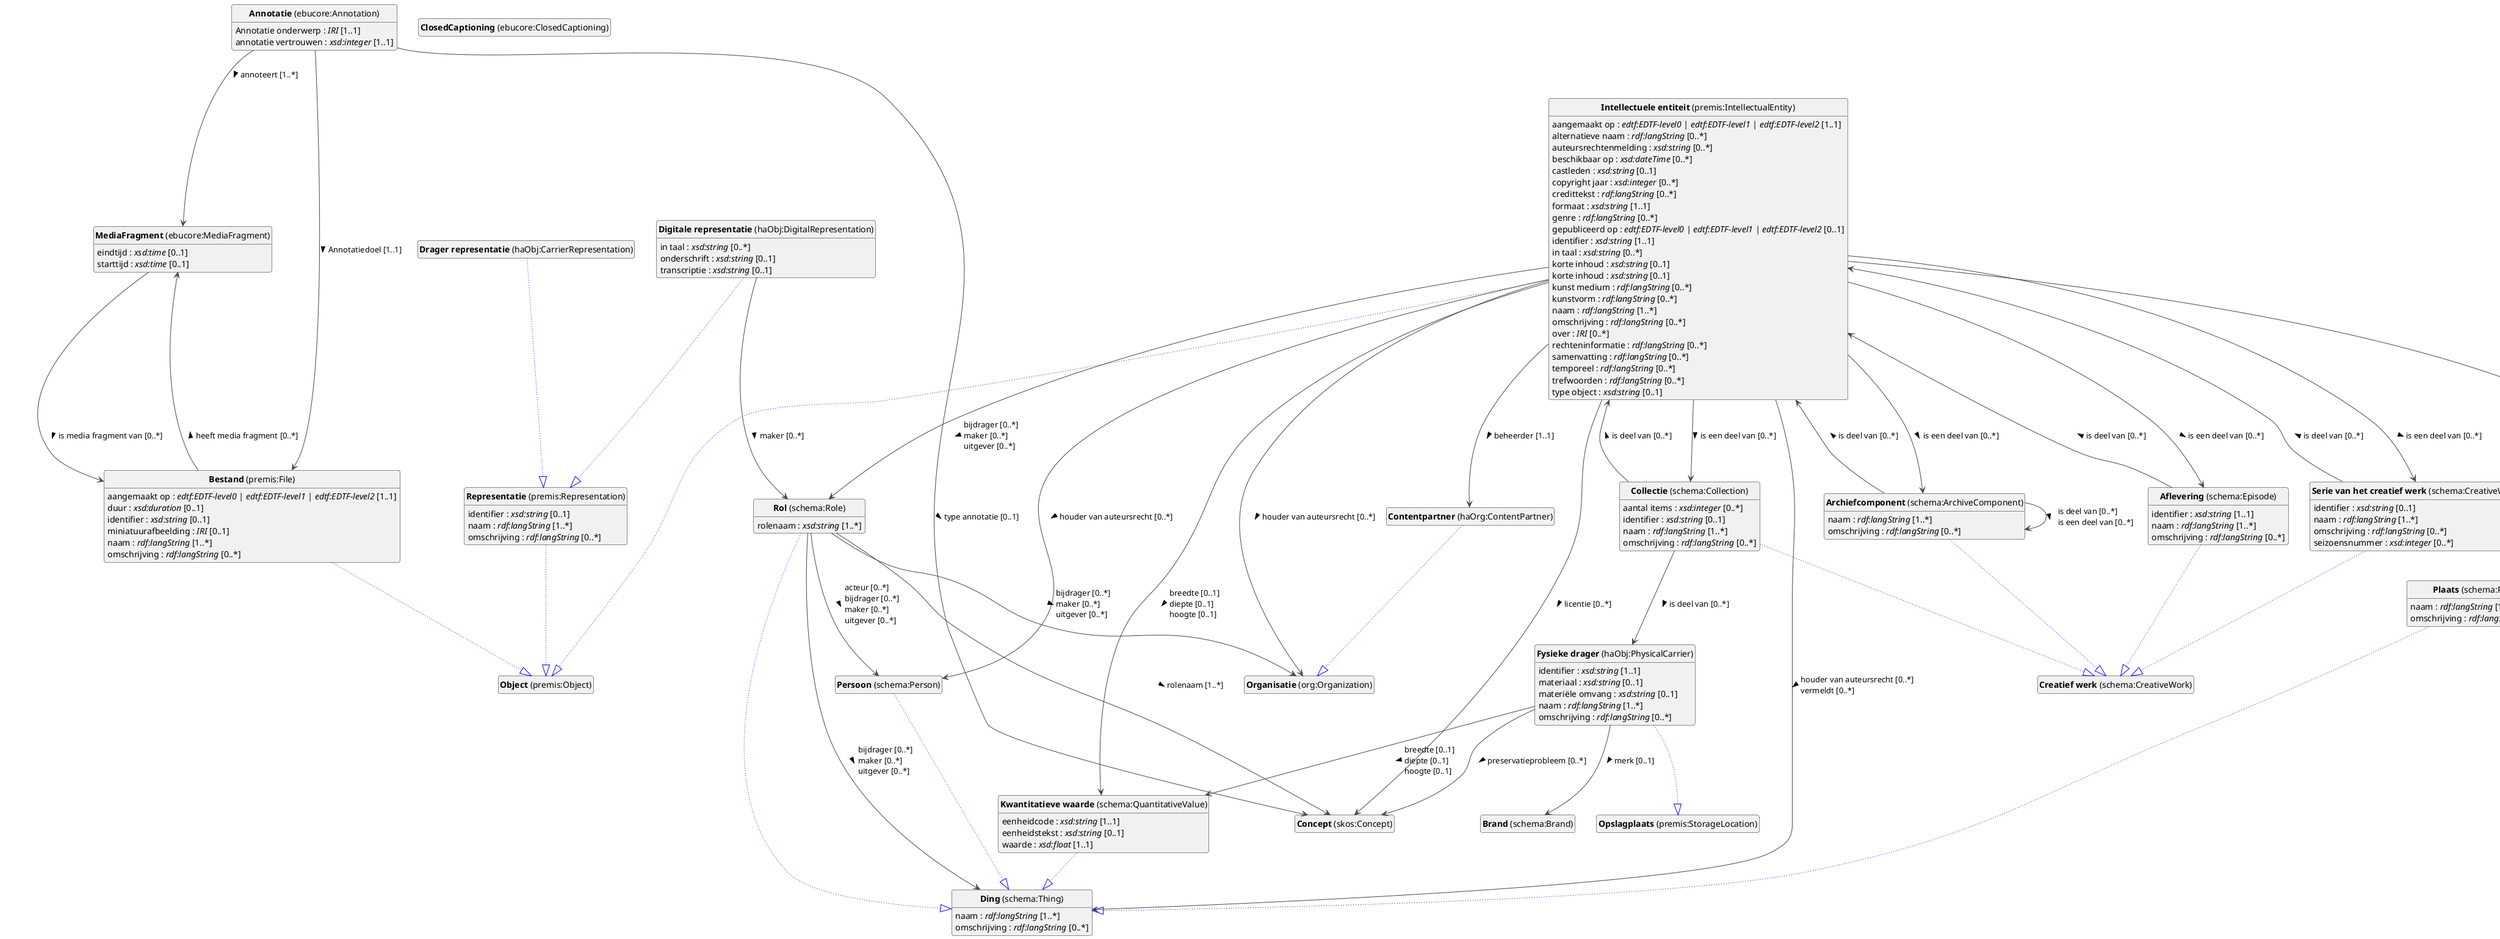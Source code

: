 @startuml
!theme vibrant
skinparam classFontSize 14
!define LIGHTORANGE
skinparam componentStyle uml2
skinparam wrapMessageWidth 1000
skinparam wrapWidth 1000
' skinparam ArrowColor #Maroon
' Remove shadows
skinparam shadowing false
'skinparam linetype polyline
skinparam ArrowMessageAlignment left
top to bottom direction


class "<b>MediaFragment</b> (ebucore:MediaFragment)" as ebucore_MediaFragment [[#ebucore%3AMediaFragment]]
class "<b>Brand</b> (schema:Brand)" as schema_Brand [[../../events/nl#schema%3ABrand]]
class "<b>ClosedCaptioning</b> (ebucore:ClosedCaptioning)" as ebucore_ClosedCaptioning [[#ebucore%3AClosedCaptioning]]
class "<b>Aflevering</b> (schema:Episode)" as schema_Episode [[#schema%3AEpisode]]
class "<b>Creatief werk</b> (schema:CreativeWork)" as schema_CreativeWork [[#schema%3ACreativeWork]]
class "<b>Annotatie</b> (ebucore:Annotation)" as ebucore_Annotation [[#ebucore%3AAnnotation]]
class "<b>Archiefcomponent</b> (schema:ArchiveComponent)" as schema_ArchiveComponent [[#schema%3AArchiveComponent]]
class "<b>Creatief werk</b> (schema:CreativeWork)" as schema_CreativeWork [[#schema%3ACreativeWork]]
class "<b>Bestand</b> (premis:File)" as premis_File [[#premis%3AFile]]
class "<b>Object</b> (premis:Object)" as premis_Object [[#premis%3AObject]]
class "<b>Collectie</b> (schema:Collection)" as schema_Collection [[#schema%3ACollection]]
class "<b>Creatief werk</b> (schema:CreativeWork)" as schema_CreativeWork [[#schema%3ACreativeWork]]
class "<b>Concept</b> (skos:Concept)" as skos_Concept [[../../terms/nl#skos%3AConcept]]
class "<b>Contentpartner</b> (haOrg:ContentPartner)" as haOrg_ContentPartner [[../../organizations/nl#haOrg%3AContentPartner]]
class "<b>Organisatie</b> (org:Organization)" as org_Organization [[#org%3AOrganization]]
class "<b>Digitale representatie</b> (haObj:DigitalRepresentation)" as haObj_DigitalRepresentation [[#haObj%3ADigitalRepresentation]]
class "<b>Representatie</b> (premis:Representation)" as premis_Representation [[#premis%3ARepresentation]]
class "<b>Ding</b> (schema:Thing)" as schema_Thing [[#schema%3AThing]]
class "<b>Drager representatie</b> (haObj:CarrierRepresentation)" as haObj_CarrierRepresentation [[#haObj%3ACarrierRepresentation]]
class "<b>Representatie</b> (premis:Representation)" as premis_Representation [[#premis%3ARepresentation]]
class "<b>Fysieke drager</b> (haObj:PhysicalCarrier)" as haObj_PhysicalCarrier [[#haObj%3APhysicalCarrier]]
class "<b>Opslagplaats</b> (premis:StorageLocation)" as premis_StorageLocation [[#premis%3AStorageLocation]]
class "<b>Intellectuele entiteit</b> (premis:IntellectualEntity)" as premis_IntellectualEntity [[#premis%3AIntellectualEntity]]
class "<b>Object</b> (premis:Object)" as premis_Object [[#premis%3AObject]]
class "<b>Kwantitatieve waarde</b> (schema:QuantitativeValue)" as schema_QuantitativeValue [[#schema%3AQuantitativeValue]]
class "<b>Ding</b> (schema:Thing)" as schema_Thing [[#schema%3AThing]]
class "<b>Organisatie</b> (org:Organization)" as org_Organization [[../../organizations/nl#org%3AOrganization]]
class "<b>Persoon</b> (schema:Person)" as schema_Person [[../../organizations/nl#schema%3APerson]]
class "<b>Ding</b> (schema:Thing)" as schema_Thing [[#schema%3AThing]]
class "<b>Plaats</b> (schema:Place)" as schema_Place [[#schema%3APlace]]
class "<b>Ding</b> (schema:Thing)" as schema_Thing [[#schema%3AThing]]
class "<b>Representatie</b> (premis:Representation)" as premis_Representation [[#premis%3ARepresentation]]
class "<b>Object</b> (premis:Object)" as premis_Object [[#premis%3AObject]]
class "<b>Rol</b> (schema:Role)" as schema_Role [[#schema%3ARole]]
class "<b>Ding</b> (schema:Thing)" as schema_Thing [[#schema%3AThing]]
class "<b>Serie van het creatief werk</b> (schema:CreativeWorkSeries)" as schema_CreativeWorkSeries [[#schema%3ACreativeWorkSeries]]
class "<b>Creatief werk</b> (schema:CreativeWork)" as schema_CreativeWork [[#schema%3ACreativeWork]]


ebucore_MediaFragment : eindtijd : <i>xsd:time</i> [0..1]
ebucore_MediaFragment : starttijd : <i>xsd:time</i> [0..1]
ebucore_MediaFragment --> premis_File :is media fragment van [0..*]  > 






schema_Episode --|> schema_CreativeWork #blue;line.dotted;text:blue

schema_Episode : identifier : <i>xsd:string</i> [1..1]
schema_Episode : naam : <i>rdf:langString</i> [1..*]
schema_Episode : omschrijving : <i>rdf:langString</i> [0..*]
schema_Episode --> premis_IntellectualEntity :is deel van [0..*]  > 




ebucore_Annotation : Annotatie onderwerp : <i>IRI</i> [1..1]
ebucore_Annotation : annotatie vertrouwen : <i>xsd:integer</i> [1..1]

ebucore_Annotation --> ebucore_MediaFragment :annoteert [1..*]  > 
ebucore_Annotation --> premis_File :Annotatiedoel [1..1]  > 
ebucore_Annotation --> skos_Concept :type annotatie [0..1]  > 


schema_ArchiveComponent --|> schema_CreativeWork #blue;line.dotted;text:blue

schema_ArchiveComponent : naam : <i>rdf:langString</i> [1..*]
schema_ArchiveComponent : omschrijving : <i>rdf:langString</i> [0..*]
schema_ArchiveComponent --> premis_IntellectualEntity :is deel van [0..*]  > 

schema_ArchiveComponent --> schema_ArchiveComponent :is deel van [0..*]  \lis een deel van [0..*]  > 

premis_File --|> premis_Object #blue;line.dotted;text:blue

premis_File : aangemaakt op : <i>edtf:EDTF-level0 | edtf:EDTF-level1 | edtf:EDTF-level2</i> [1..1]
premis_File : duur : <i>xsd:duration</i> [0..1]
premis_File : identifier : <i>xsd:string</i> [0..1]
premis_File : miniatuurafbeelding : <i>IRI</i> [0..1]
premis_File : naam : <i>rdf:langString</i> [1..*]
premis_File : omschrijving : <i>rdf:langString</i> [0..*]

premis_File --> ebucore_MediaFragment :heeft media fragment [0..*]  > 







schema_Collection --|> schema_CreativeWork #blue;line.dotted;text:blue

schema_Collection : aantal items : <i>xsd:integer</i> [0..*]
schema_Collection : identifier : <i>xsd:string</i> [0..1]
schema_Collection : naam : <i>rdf:langString</i> [1..*]
schema_Collection : omschrijving : <i>rdf:langString</i> [0..*]
schema_Collection --> haObj_PhysicalCarrier :is deel van [0..*]  > 
schema_Collection --> premis_IntellectualEntity :is deel van [0..*]  > 






haOrg_ContentPartner --|> org_Organization #blue;line.dotted;text:blue


haObj_DigitalRepresentation --|> premis_Representation #blue;line.dotted;text:blue

haObj_DigitalRepresentation : in taal : <i>xsd:string</i> [0..*]
haObj_DigitalRepresentation : onderschrift : <i>xsd:string</i> [0..1]
haObj_DigitalRepresentation : transcriptie : <i>xsd:string</i> [0..1]
haObj_DigitalRepresentation --> schema_Role :maker [0..*]  > 



schema_Thing : naam : <i>rdf:langString</i> [1..*]
schema_Thing : omschrijving : <i>rdf:langString</i> [0..*]


haObj_CarrierRepresentation --|> premis_Representation #blue;line.dotted;text:blue


haObj_PhysicalCarrier --|> premis_StorageLocation #blue;line.dotted;text:blue

haObj_PhysicalCarrier : identifier : <i>xsd:string</i> [1..1]
haObj_PhysicalCarrier : materiaal : <i>xsd:string</i> [0..1]
haObj_PhysicalCarrier : materiële omvang : <i>xsd:string</i> [0..1]
haObj_PhysicalCarrier : naam : <i>rdf:langString</i> [1..*]
haObj_PhysicalCarrier : omschrijving : <i>rdf:langString</i> [0..*]

haObj_PhysicalCarrier --> schema_Brand :merk [0..1]  > 
haObj_PhysicalCarrier --> schema_QuantitativeValue :breedte [0..1]  \ldiepte [0..1]  \lhoogte [0..1]  > 
haObj_PhysicalCarrier --> skos_Concept :preservatieprobleem [0..*]  > 


premis_IntellectualEntity --|> premis_Object #blue;line.dotted;text:blue

premis_IntellectualEntity : aangemaakt op : <i>edtf:EDTF-level0 | edtf:EDTF-level1 | edtf:EDTF-level2</i> [1..1]
premis_IntellectualEntity : alternatieve naam : <i>rdf:langString</i> [0..*]
premis_IntellectualEntity : auteursrechtenmelding : <i>xsd:string</i> [0..*]
premis_IntellectualEntity : beschikbaar op : <i>xsd:dateTime</i> [0..*]
premis_IntellectualEntity : castleden : <i>xsd:string</i> [0..1]
premis_IntellectualEntity : copyright jaar : <i>xsd:integer</i> [0..*]
premis_IntellectualEntity : credittekst : <i>rdf:langString</i> [0..*]
premis_IntellectualEntity : formaat : <i>xsd:string</i> [1..1]
premis_IntellectualEntity : genre : <i>rdf:langString</i> [0..*]
premis_IntellectualEntity : gepubliceerd op : <i>edtf:EDTF-level0 | edtf:EDTF-level1 | edtf:EDTF-level2</i> [0..1]
premis_IntellectualEntity : identifier : <i>xsd:string</i> [1..1]
premis_IntellectualEntity : in taal : <i>xsd:string</i> [0..*]
premis_IntellectualEntity : korte inhoud : <i>xsd:string</i> [0..1]
premis_IntellectualEntity : korte inhoud : <i>xsd:string</i> [0..1]
premis_IntellectualEntity : kunst medium : <i>rdf:langString</i> [0..*]
premis_IntellectualEntity : kunstvorm : <i>rdf:langString</i> [0..*]
premis_IntellectualEntity : naam : <i>rdf:langString</i> [1..*]
premis_IntellectualEntity : omschrijving : <i>rdf:langString</i> [0..*]
premis_IntellectualEntity : over : <i>IRI</i> [0..*]
premis_IntellectualEntity : rechteninformatie : <i>rdf:langString</i> [0..*]
premis_IntellectualEntity : samenvatting : <i>rdf:langString</i> [0..*]
premis_IntellectualEntity : temporeel : <i>rdf:langString</i> [0..*]
premis_IntellectualEntity : trefwoorden : <i>rdf:langString</i> [0..*]
premis_IntellectualEntity : type object : <i>xsd:string</i> [0..1]




premis_IntellectualEntity --> haOrg_ContentPartner :beheerder [1..1]  > 
premis_IntellectualEntity --> org_Organization :houder van auteursrecht [0..*]  > 

premis_IntellectualEntity --> schema_ArchiveComponent :is een deel van [0..*]  > 
premis_IntellectualEntity --> schema_Collection :is een deel van [0..*]  > 
premis_IntellectualEntity --> schema_CreativeWorkSeries :is een deel van [0..*]  > 
premis_IntellectualEntity --> schema_Episode :is een deel van [0..*]  > 
premis_IntellectualEntity --> schema_Person :houder van auteursrecht [0..*]  > 
premis_IntellectualEntity --> schema_Place :spatiaal [0..*]  > 
premis_IntellectualEntity --> schema_QuantitativeValue :breedte [0..1]  \ldiepte [0..1]  \lhoogte [0..1]  > 
premis_IntellectualEntity --> schema_Role :bijdrager [0..*]  \lmaker [0..*]  \luitgever [0..*]  > 
premis_IntellectualEntity --> schema_Thing :houder van auteursrecht [0..*]  \lvermeldt [0..*]  > 
premis_IntellectualEntity --> skos_Concept :licentie [0..*]  > 




schema_QuantitativeValue --|> schema_Thing #blue;line.dotted;text:blue

schema_QuantitativeValue : eenheidcode : <i>xsd:string</i> [1..1]
schema_QuantitativeValue : eenheidstekst : <i>xsd:string</i> [0..1]
schema_QuantitativeValue : waarde : <i>xsd:float</i> [1..1]





schema_Person --|> schema_Thing #blue;line.dotted;text:blue


schema_Place --|> schema_Thing #blue;line.dotted;text:blue

schema_Place : naam : <i>rdf:langString</i> [1..*]
schema_Place : omschrijving : <i>rdf:langString</i> [0..*]


premis_Representation --|> premis_Object #blue;line.dotted;text:blue

premis_Representation : identifier : <i>xsd:string</i> [0..1]
premis_Representation : naam : <i>rdf:langString</i> [1..*]
premis_Representation : omschrijving : <i>rdf:langString</i> [0..*]



schema_Role --|> schema_Thing #blue;line.dotted;text:blue

schema_Role : rolenaam : <i>xsd:string</i> [1..*]
schema_Role --> org_Organization :bijdrager [0..*]  \lmaker [0..*]  \luitgever [0..*]  > 
schema_Role --> schema_Person :acteur [0..*]  \lbijdrager [0..*]  \lmaker [0..*]  \luitgever [0..*]  > 
schema_Role --> schema_Thing :bijdrager [0..*]  \lmaker [0..*]  \luitgever [0..*]  > 
schema_Role --> skos_Concept :rolenaam [1..*]  > 


schema_CreativeWorkSeries --|> schema_CreativeWork #blue;line.dotted;text:blue

schema_CreativeWorkSeries : identifier : <i>xsd:string</i> [0..1]
schema_CreativeWorkSeries : naam : <i>rdf:langString</i> [1..*]
schema_CreativeWorkSeries : omschrijving : <i>rdf:langString</i> [0..*]
schema_CreativeWorkSeries : seizoensnummer : <i>xsd:integer</i> [0..*]
schema_CreativeWorkSeries --> premis_IntellectualEntity :is deel van [0..*]  > 

schema_CreativeWorkSeries --> schema_CreativeWorkSeries :is deel van [0..*]  \lis een deel van [0..*]  > 




hide circle
hide methods
hide empty members
@enduml



